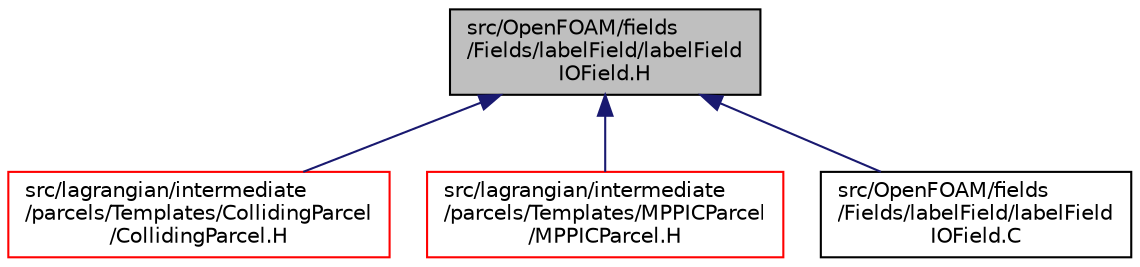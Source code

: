 digraph "src/OpenFOAM/fields/Fields/labelField/labelFieldIOField.H"
{
  bgcolor="transparent";
  edge [fontname="Helvetica",fontsize="10",labelfontname="Helvetica",labelfontsize="10"];
  node [fontname="Helvetica",fontsize="10",shape=record];
  Node1 [label="src/OpenFOAM/fields\l/Fields/labelField/labelField\lIOField.H",height=0.2,width=0.4,color="black", fillcolor="grey75", style="filled", fontcolor="black"];
  Node1 -> Node2 [dir="back",color="midnightblue",fontsize="10",style="solid",fontname="Helvetica"];
  Node2 [label="src/lagrangian/intermediate\l/parcels/Templates/CollidingParcel\l/CollidingParcel.H",height=0.2,width=0.4,color="red",URL="$a06484.html"];
  Node1 -> Node3 [dir="back",color="midnightblue",fontsize="10",style="solid",fontname="Helvetica"];
  Node3 [label="src/lagrangian/intermediate\l/parcels/Templates/MPPICParcel\l/MPPICParcel.H",height=0.2,width=0.4,color="red",URL="$a06504.html"];
  Node1 -> Node4 [dir="back",color="midnightblue",fontsize="10",style="solid",fontname="Helvetica"];
  Node4 [label="src/OpenFOAM/fields\l/Fields/labelField/labelField\lIOField.C",height=0.2,width=0.4,color="black",URL="$a07905.html",tooltip="labelField with IO. "];
}
